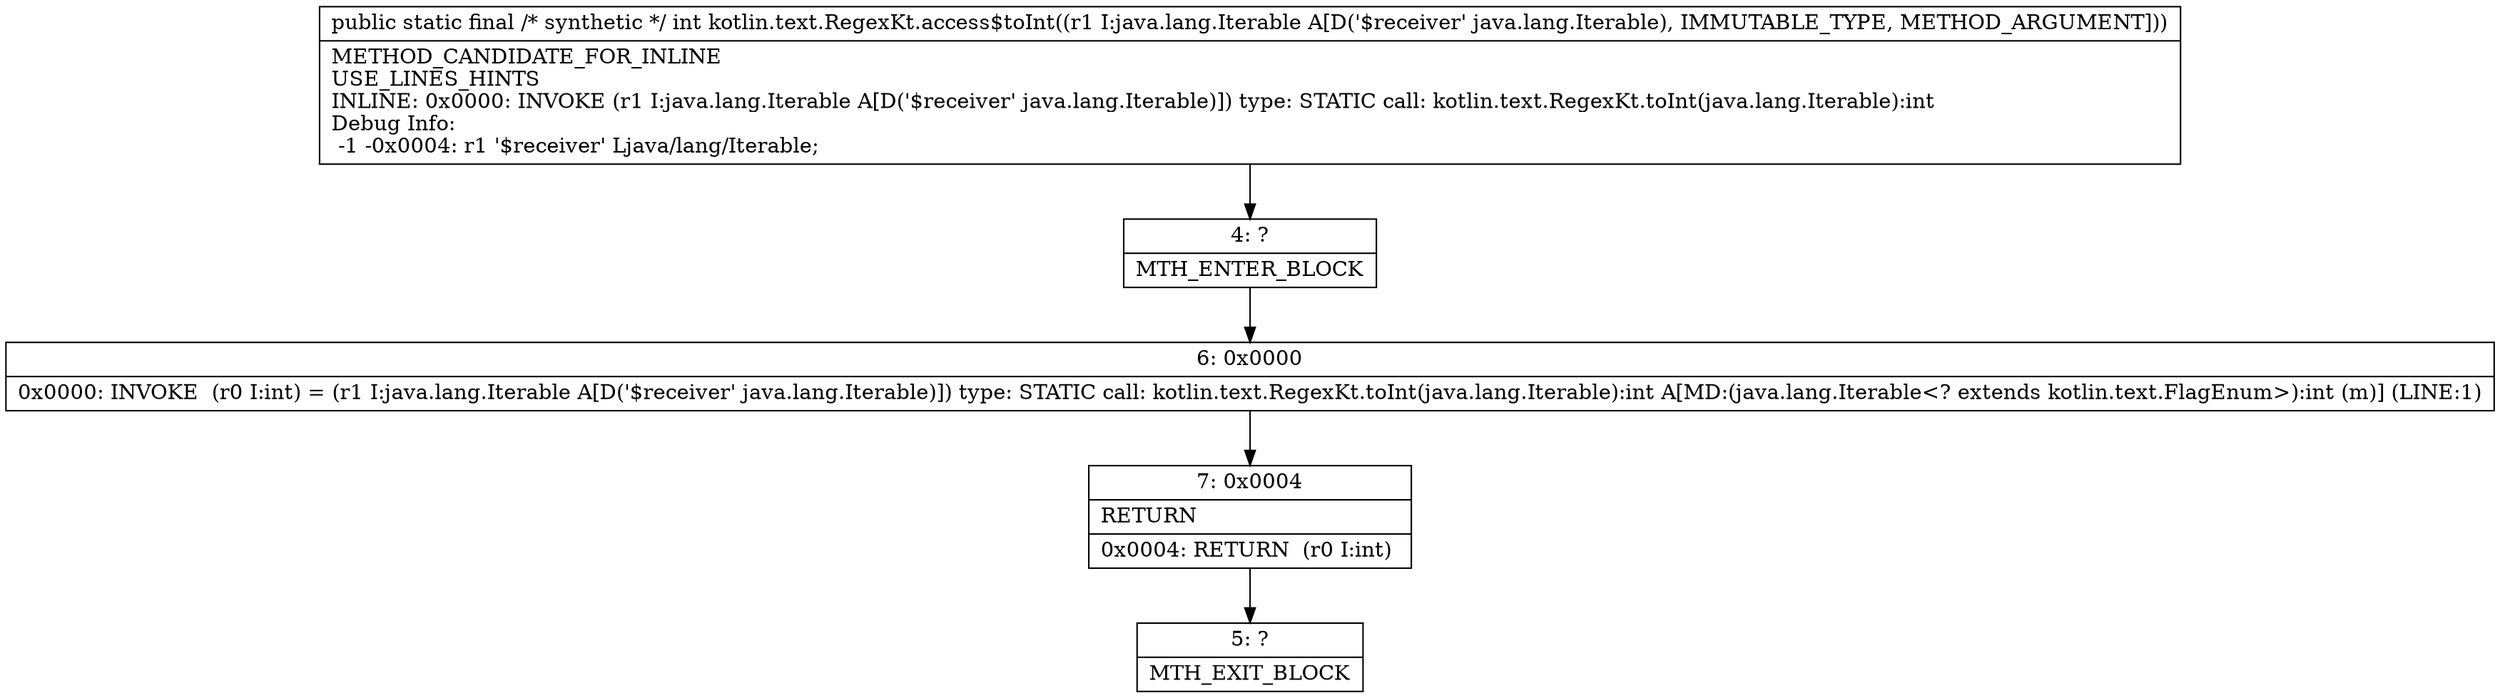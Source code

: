 digraph "CFG forkotlin.text.RegexKt.access$toInt(Ljava\/lang\/Iterable;)I" {
Node_4 [shape=record,label="{4\:\ ?|MTH_ENTER_BLOCK\l}"];
Node_6 [shape=record,label="{6\:\ 0x0000|0x0000: INVOKE  (r0 I:int) = (r1 I:java.lang.Iterable A[D('$receiver' java.lang.Iterable)]) type: STATIC call: kotlin.text.RegexKt.toInt(java.lang.Iterable):int A[MD:(java.lang.Iterable\<? extends kotlin.text.FlagEnum\>):int (m)] (LINE:1)\l}"];
Node_7 [shape=record,label="{7\:\ 0x0004|RETURN\l|0x0004: RETURN  (r0 I:int) \l}"];
Node_5 [shape=record,label="{5\:\ ?|MTH_EXIT_BLOCK\l}"];
MethodNode[shape=record,label="{public static final \/* synthetic *\/ int kotlin.text.RegexKt.access$toInt((r1 I:java.lang.Iterable A[D('$receiver' java.lang.Iterable), IMMUTABLE_TYPE, METHOD_ARGUMENT]))  | METHOD_CANDIDATE_FOR_INLINE\lUSE_LINES_HINTS\lINLINE: 0x0000: INVOKE  (r1 I:java.lang.Iterable A[D('$receiver' java.lang.Iterable)]) type: STATIC call: kotlin.text.RegexKt.toInt(java.lang.Iterable):int\lDebug Info:\l  \-1 \-0x0004: r1 '$receiver' Ljava\/lang\/Iterable;\l}"];
MethodNode -> Node_4;Node_4 -> Node_6;
Node_6 -> Node_7;
Node_7 -> Node_5;
}


